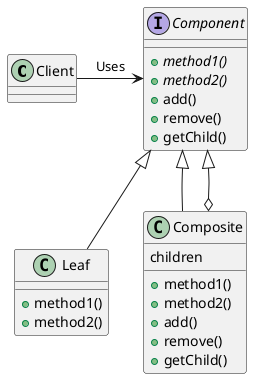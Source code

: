 @startuml
class Client{
}
interface Component{
    +{abstract}method1()
    +{abstract}method2()
    +add()
    +remove()
    +getChild()
}
class Leaf{
    +method1()
    +method2()
}
class Composite{
    children
    +method1()
    +method2()
    +add()
    +remove()
    +getChild()
}
Client -r-> Component:Uses
Leaf -u-|> Component
Composite -u-|> Component
Composite o-u-|> Component
@enduml
